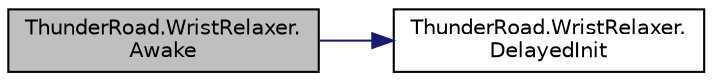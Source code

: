 digraph "ThunderRoad.WristRelaxer.Awake"
{
 // LATEX_PDF_SIZE
  edge [fontname="Helvetica",fontsize="10",labelfontname="Helvetica",labelfontsize="10"];
  node [fontname="Helvetica",fontsize="10",shape=record];
  rankdir="LR";
  Node1 [label="ThunderRoad.WristRelaxer.\lAwake",height=0.2,width=0.4,color="black", fillcolor="grey75", style="filled", fontcolor="black",tooltip="Awakes this instance."];
  Node1 -> Node2 [color="midnightblue",fontsize="10",style="solid",fontname="Helvetica"];
  Node2 [label="ThunderRoad.WristRelaxer.\lDelayedInit",height=0.2,width=0.4,color="black", fillcolor="white", style="filled",URL="$class_thunder_road_1_1_wrist_relaxer.html#aef8e2b389b26ca4fe667a096d4c3d797",tooltip="Delayeds the initialize."];
}
